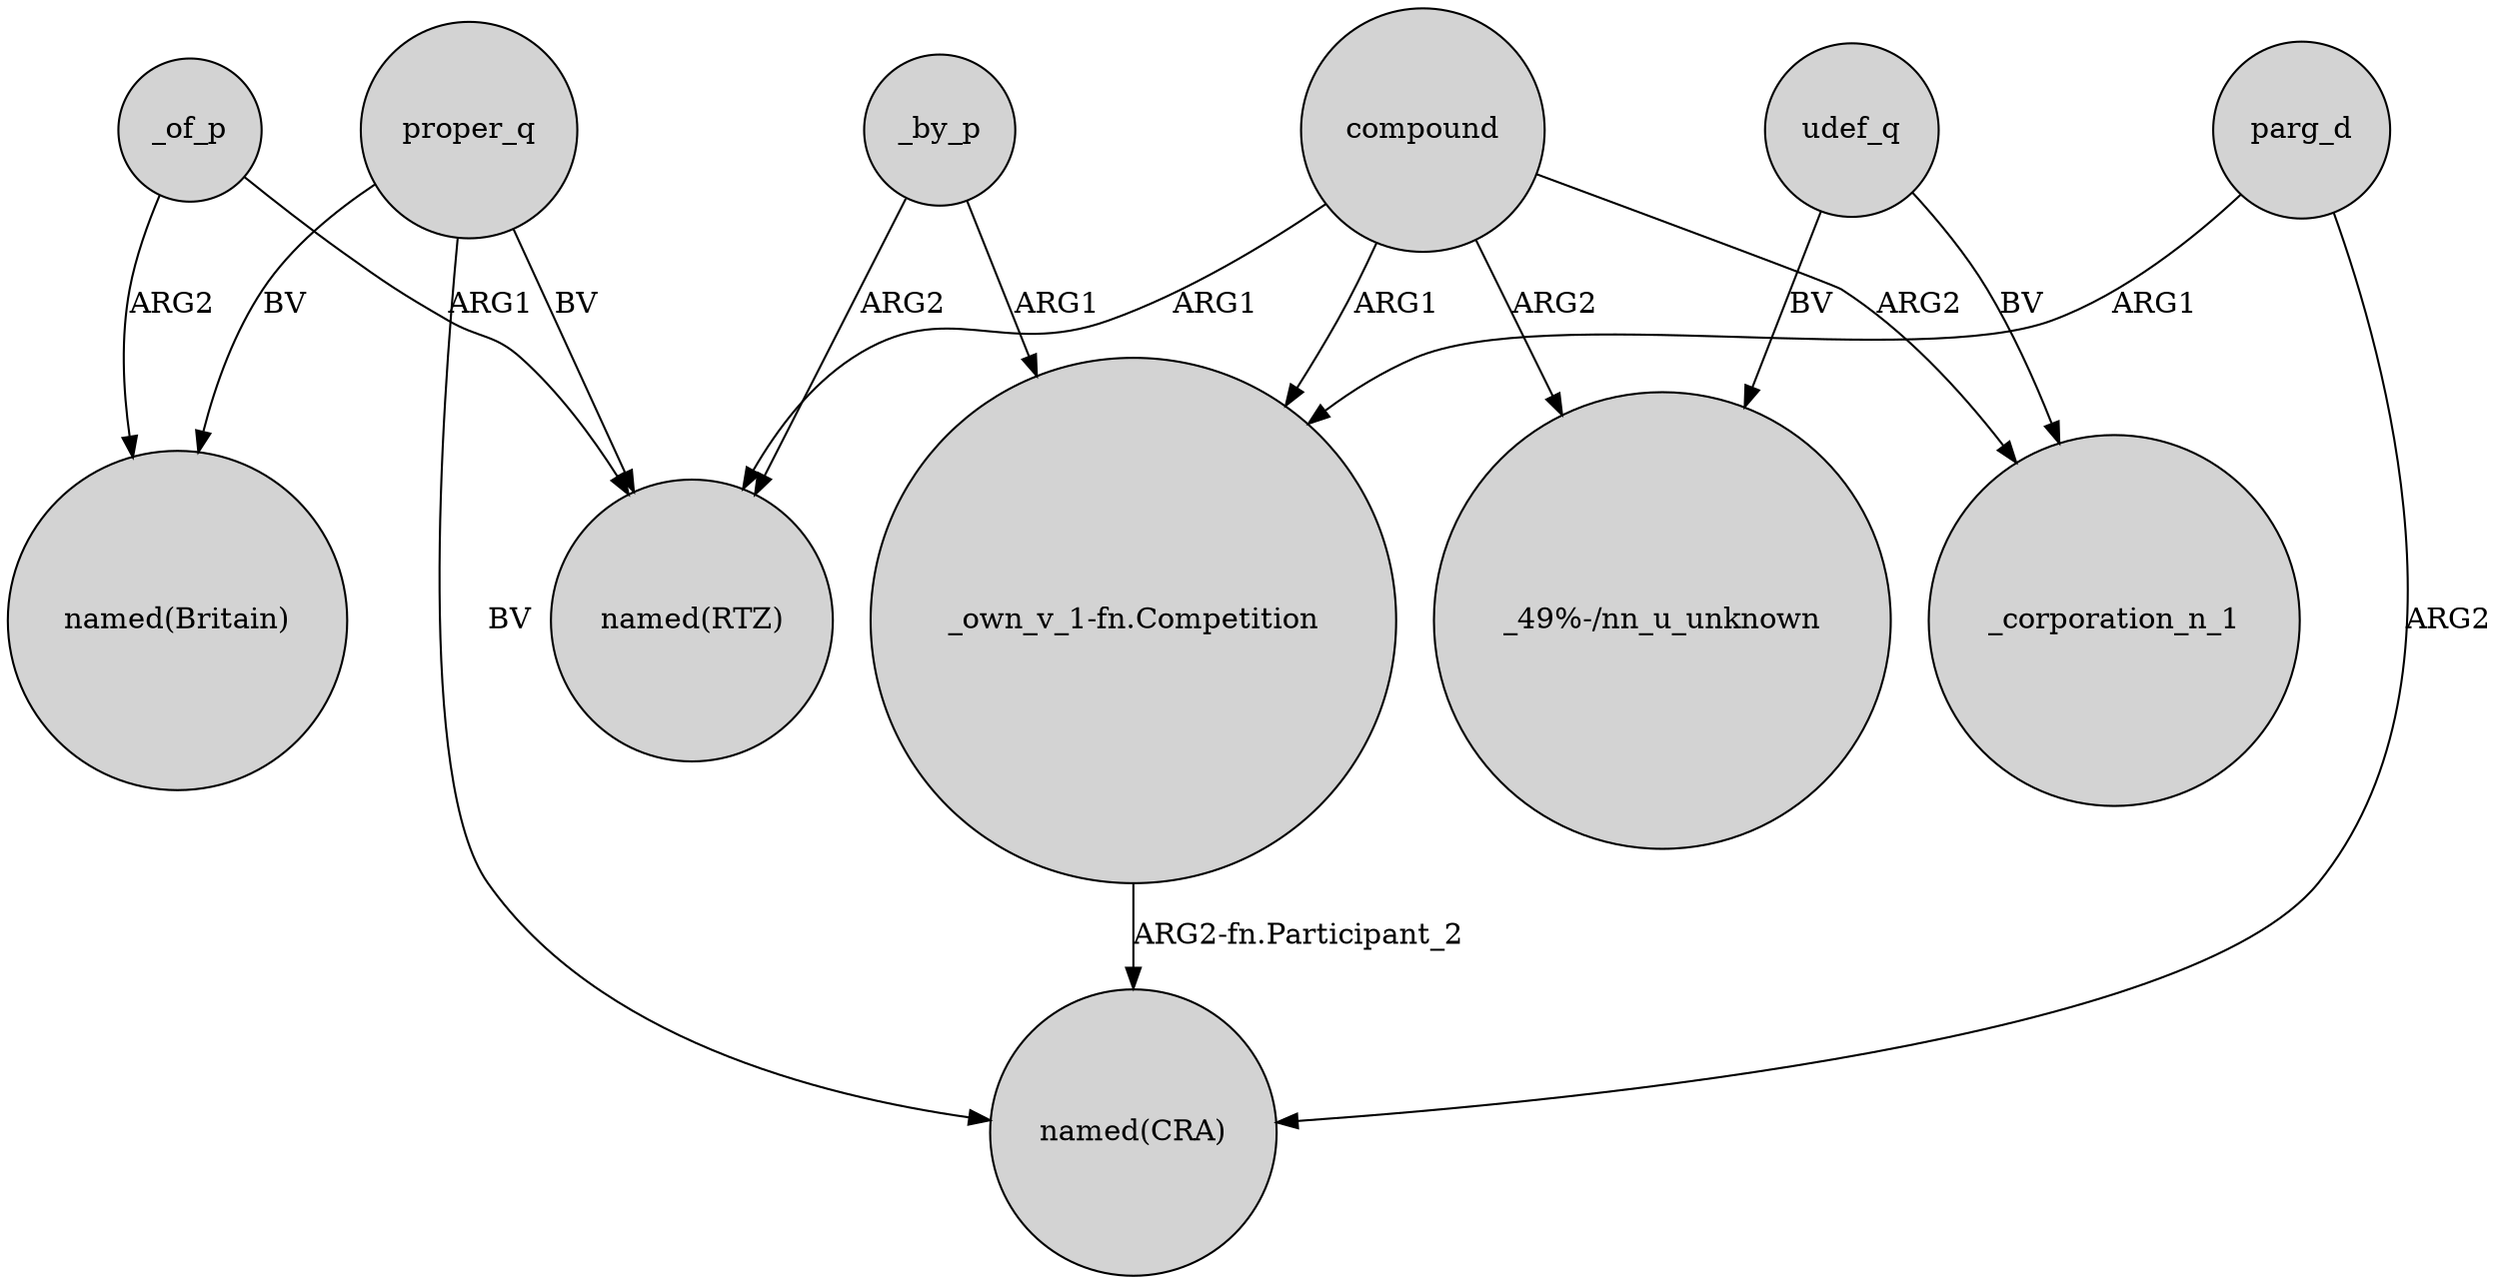 digraph {
	node [shape=circle style=filled]
	_by_p -> "_own_v_1-fn.Competition" [label=ARG1]
	compound -> _corporation_n_1 [label=ARG2]
	udef_q -> _corporation_n_1 [label=BV]
	proper_q -> "named(Britain)" [label=BV]
	compound -> "_49%-/nn_u_unknown" [label=ARG2]
	compound -> "named(RTZ)" [label=ARG1]
	_by_p -> "named(RTZ)" [label=ARG2]
	_of_p -> "named(RTZ)" [label=ARG1]
	proper_q -> "named(CRA)" [label=BV]
	parg_d -> "named(CRA)" [label=ARG2]
	udef_q -> "_49%-/nn_u_unknown" [label=BV]
	parg_d -> "_own_v_1-fn.Competition" [label=ARG1]
	compound -> "_own_v_1-fn.Competition" [label=ARG1]
	"_own_v_1-fn.Competition" -> "named(CRA)" [label="ARG2-fn.Participant_2"]
	_of_p -> "named(Britain)" [label=ARG2]
	proper_q -> "named(RTZ)" [label=BV]
}
